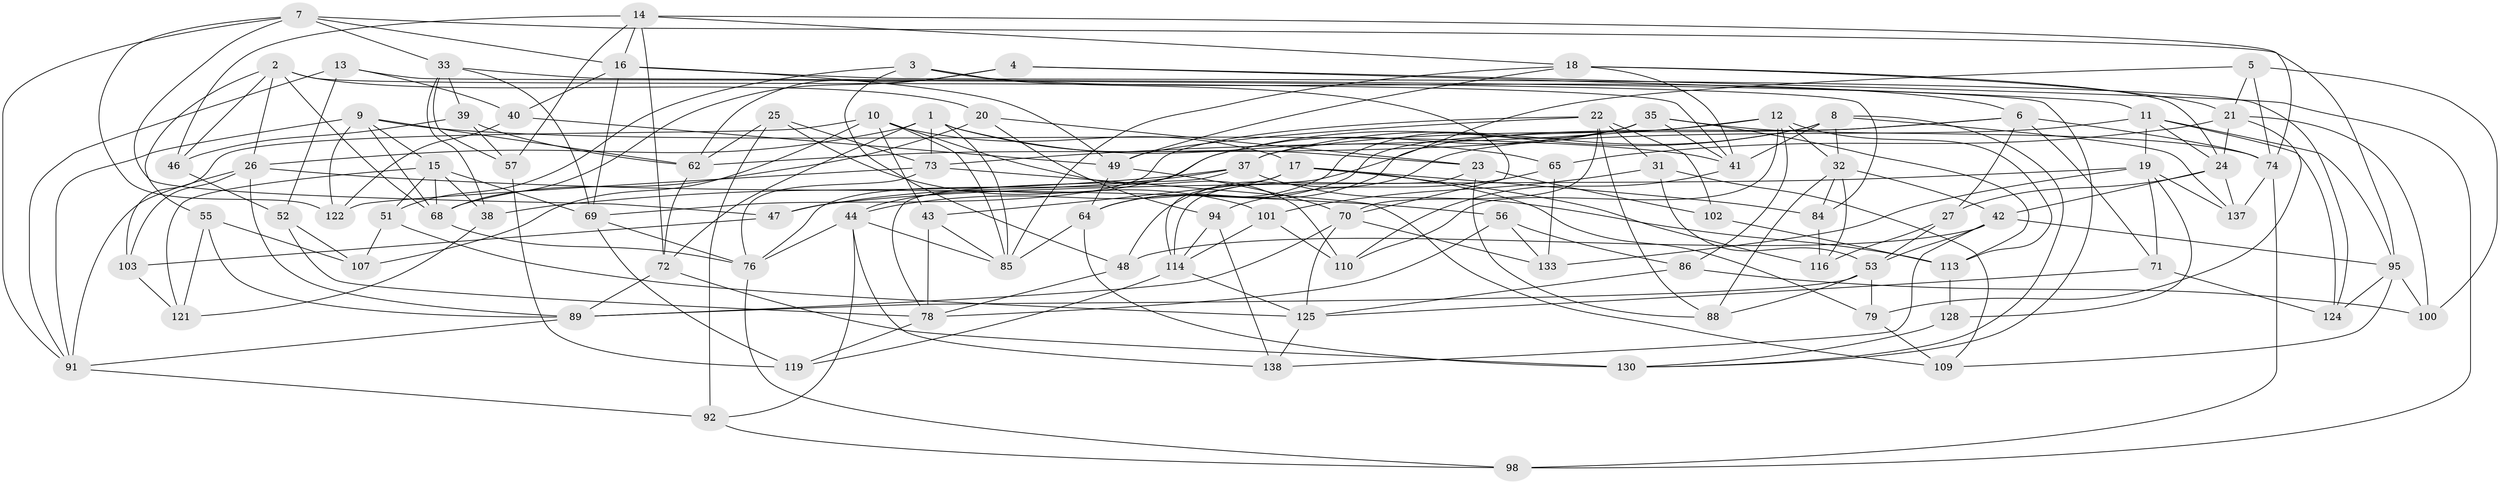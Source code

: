 // original degree distribution, {4: 1.0}
// Generated by graph-tools (version 1.1) at 2025/42/03/06/25 10:42:16]
// undirected, 92 vertices, 228 edges
graph export_dot {
graph [start="1"]
  node [color=gray90,style=filled];
  1 [super="+90"];
  2 [super="+34"];
  3;
  4;
  5;
  6 [super="+30"];
  7 [super="+83"];
  8 [super="+106"];
  9 [super="+87"];
  10 [super="+29"];
  11 [super="+77"];
  12 [super="+96"];
  13;
  14 [super="+67"];
  15 [super="+131"];
  16 [super="+59"];
  17 [super="+28"];
  18 [super="+58"];
  19 [super="+50"];
  20;
  21 [super="+63"];
  22 [super="+105"];
  23 [super="+129"];
  24 [super="+127"];
  25;
  26 [super="+66"];
  27;
  31;
  32 [super="+120"];
  33 [super="+36"];
  35 [super="+54"];
  37 [super="+45"];
  38;
  39;
  40;
  41 [super="+99"];
  42 [super="+60"];
  43;
  44 [super="+126"];
  46;
  47;
  48;
  49 [super="+108"];
  51;
  52;
  53 [super="+61"];
  55;
  56;
  57;
  62 [super="+139"];
  64 [super="+80"];
  65;
  68 [super="+75"];
  69 [super="+104"];
  70 [super="+97"];
  71;
  72 [super="+82"];
  73 [super="+136"];
  74 [super="+111"];
  76 [super="+81"];
  78 [super="+112"];
  79;
  84;
  85 [super="+117"];
  86;
  88;
  89 [super="+93"];
  91 [super="+115"];
  92;
  94;
  95 [super="+123"];
  98;
  100;
  101;
  102;
  103;
  107;
  109;
  110;
  113 [super="+134"];
  114 [super="+118"];
  116;
  119;
  121;
  122;
  124;
  125 [super="+135"];
  128;
  130 [super="+132"];
  133;
  137;
  138;
  1 -- 85;
  1 -- 73;
  1 -- 72;
  1 -- 65;
  1 -- 26;
  1 -- 23;
  2 -- 55;
  2 -- 20;
  2 -- 26;
  2 -- 41;
  2 -- 68;
  2 -- 46;
  3 -- 51;
  3 -- 48;
  3 -- 70;
  3 -- 6;
  4 -- 68;
  4 -- 62;
  4 -- 11;
  4 -- 98;
  5 -- 100;
  5 -- 21;
  5 -- 114;
  5 -- 74;
  6 -- 37;
  6 -- 27;
  6 -- 74;
  6 -- 64;
  6 -- 71;
  7 -- 33;
  7 -- 122;
  7 -- 91;
  7 -- 47;
  7 -- 95;
  7 -- 16;
  8 -- 137;
  8 -- 130;
  8 -- 37;
  8 -- 32;
  8 -- 76;
  8 -- 41;
  9 -- 68;
  9 -- 91;
  9 -- 62;
  9 -- 41;
  9 -- 122;
  9 -- 15;
  10 -- 110;
  10 -- 43;
  10 -- 107;
  10 -- 85;
  10 -- 103;
  10 -- 17;
  11 -- 48;
  11 -- 19;
  11 -- 24;
  11 -- 124;
  11 -- 95;
  12 -- 32;
  12 -- 110;
  12 -- 64;
  12 -- 73;
  12 -- 86;
  12 -- 113;
  13 -- 40;
  13 -- 84;
  13 -- 52;
  13 -- 91;
  14 -- 74;
  14 -- 46;
  14 -- 57;
  14 -- 18;
  14 -- 16;
  14 -- 72;
  15 -- 38;
  15 -- 51;
  15 -- 68;
  15 -- 121;
  15 -- 69;
  16 -- 40;
  16 -- 69;
  16 -- 49;
  16 -- 124;
  17 -- 43;
  17 -- 79;
  17 -- 84;
  17 -- 116;
  17 -- 44;
  18 -- 85;
  18 -- 49;
  18 -- 21;
  18 -- 24;
  18 -- 41;
  19 -- 128;
  19 -- 47;
  19 -- 137;
  19 -- 133;
  19 -- 71;
  20 -- 23;
  20 -- 94;
  20 -- 68;
  21 -- 24;
  21 -- 100;
  21 -- 65;
  21 -- 79;
  22 -- 88;
  22 -- 70;
  22 -- 69;
  22 -- 49;
  22 -- 102;
  22 -- 31;
  23 -- 102 [weight=2];
  23 -- 88;
  23 -- 114;
  24 -- 137;
  24 -- 27;
  24 -- 42;
  25 -- 62;
  25 -- 101;
  25 -- 92;
  25 -- 73;
  26 -- 56;
  26 -- 91;
  26 -- 103;
  26 -- 89;
  27 -- 116;
  27 -- 53;
  31 -- 53;
  31 -- 101;
  31 -- 109;
  32 -- 84;
  32 -- 116;
  32 -- 42;
  32 -- 88;
  33 -- 57;
  33 -- 69;
  33 -- 130;
  33 -- 38;
  33 -- 39;
  35 -- 44;
  35 -- 113;
  35 -- 41;
  35 -- 64;
  35 -- 74;
  35 -- 62;
  37 -- 113;
  37 -- 38;
  37 -- 47;
  37 -- 78;
  38 -- 121;
  39 -- 46;
  39 -- 57;
  39 -- 62;
  40 -- 122;
  40 -- 49;
  41 -- 110;
  42 -- 53;
  42 -- 48;
  42 -- 138;
  42 -- 95;
  43 -- 78;
  43 -- 85;
  44 -- 138;
  44 -- 85;
  44 -- 92;
  44 -- 76;
  46 -- 52;
  47 -- 103;
  48 -- 78;
  49 -- 64;
  49 -- 70;
  51 -- 107;
  51 -- 125;
  52 -- 107;
  52 -- 78;
  53 -- 79;
  53 -- 88;
  53 -- 89;
  55 -- 89;
  55 -- 121;
  55 -- 107;
  56 -- 86;
  56 -- 78;
  56 -- 133;
  57 -- 119;
  62 -- 72;
  64 -- 85;
  64 -- 130;
  65 -- 94;
  65 -- 133;
  68 -- 76;
  69 -- 76;
  69 -- 119;
  70 -- 133;
  70 -- 125;
  70 -- 89;
  71 -- 124;
  71 -- 125;
  72 -- 89;
  72 -- 130 [weight=2];
  73 -- 122;
  73 -- 76;
  73 -- 109;
  74 -- 98;
  74 -- 137;
  76 -- 98;
  78 -- 119;
  79 -- 109;
  84 -- 116;
  86 -- 100;
  86 -- 125;
  89 -- 91;
  91 -- 92;
  92 -- 98;
  94 -- 138;
  94 -- 114;
  95 -- 100;
  95 -- 109;
  95 -- 124;
  101 -- 110;
  101 -- 114;
  102 -- 113;
  103 -- 121;
  113 -- 128 [weight=2];
  114 -- 125;
  114 -- 119;
  125 -- 138;
  128 -- 130;
}
